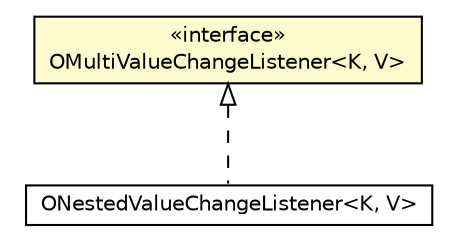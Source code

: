 #!/usr/local/bin/dot
#
# Class diagram 
# Generated by UMLGraph version R5_6-24-gf6e263 (http://www.umlgraph.org/)
#

digraph G {
	edge [fontname="Helvetica",fontsize=10,labelfontname="Helvetica",labelfontsize=10];
	node [fontname="Helvetica",fontsize=10,shape=plaintext];
	nodesep=0.25;
	ranksep=0.5;
	// com.orientechnologies.orient.core.db.record.OMultiValueChangeListener<K, V>
	c2534378 [label=<<table title="com.orientechnologies.orient.core.db.record.OMultiValueChangeListener" border="0" cellborder="1" cellspacing="0" cellpadding="2" port="p" bgcolor="lemonChiffon" href="./OMultiValueChangeListener.html">
		<tr><td><table border="0" cellspacing="0" cellpadding="1">
<tr><td align="center" balign="center"> &#171;interface&#187; </td></tr>
<tr><td align="center" balign="center"> OMultiValueChangeListener&lt;K, V&gt; </td></tr>
		</table></td></tr>
		</table>>, URL="./OMultiValueChangeListener.html", fontname="Helvetica", fontcolor="black", fontsize=10.0];
	// com.orientechnologies.orient.core.db.record.ONestedValueChangeListener<K, V>
	c2534398 [label=<<table title="com.orientechnologies.orient.core.db.record.ONestedValueChangeListener" border="0" cellborder="1" cellspacing="0" cellpadding="2" port="p" href="./ONestedValueChangeListener.html">
		<tr><td><table border="0" cellspacing="0" cellpadding="1">
<tr><td align="center" balign="center"> ONestedValueChangeListener&lt;K, V&gt; </td></tr>
		</table></td></tr>
		</table>>, URL="./ONestedValueChangeListener.html", fontname="Helvetica", fontcolor="black", fontsize=10.0];
	//com.orientechnologies.orient.core.db.record.ONestedValueChangeListener<K, V> implements com.orientechnologies.orient.core.db.record.OMultiValueChangeListener<K, V>
	c2534378:p -> c2534398:p [dir=back,arrowtail=empty,style=dashed];
}

